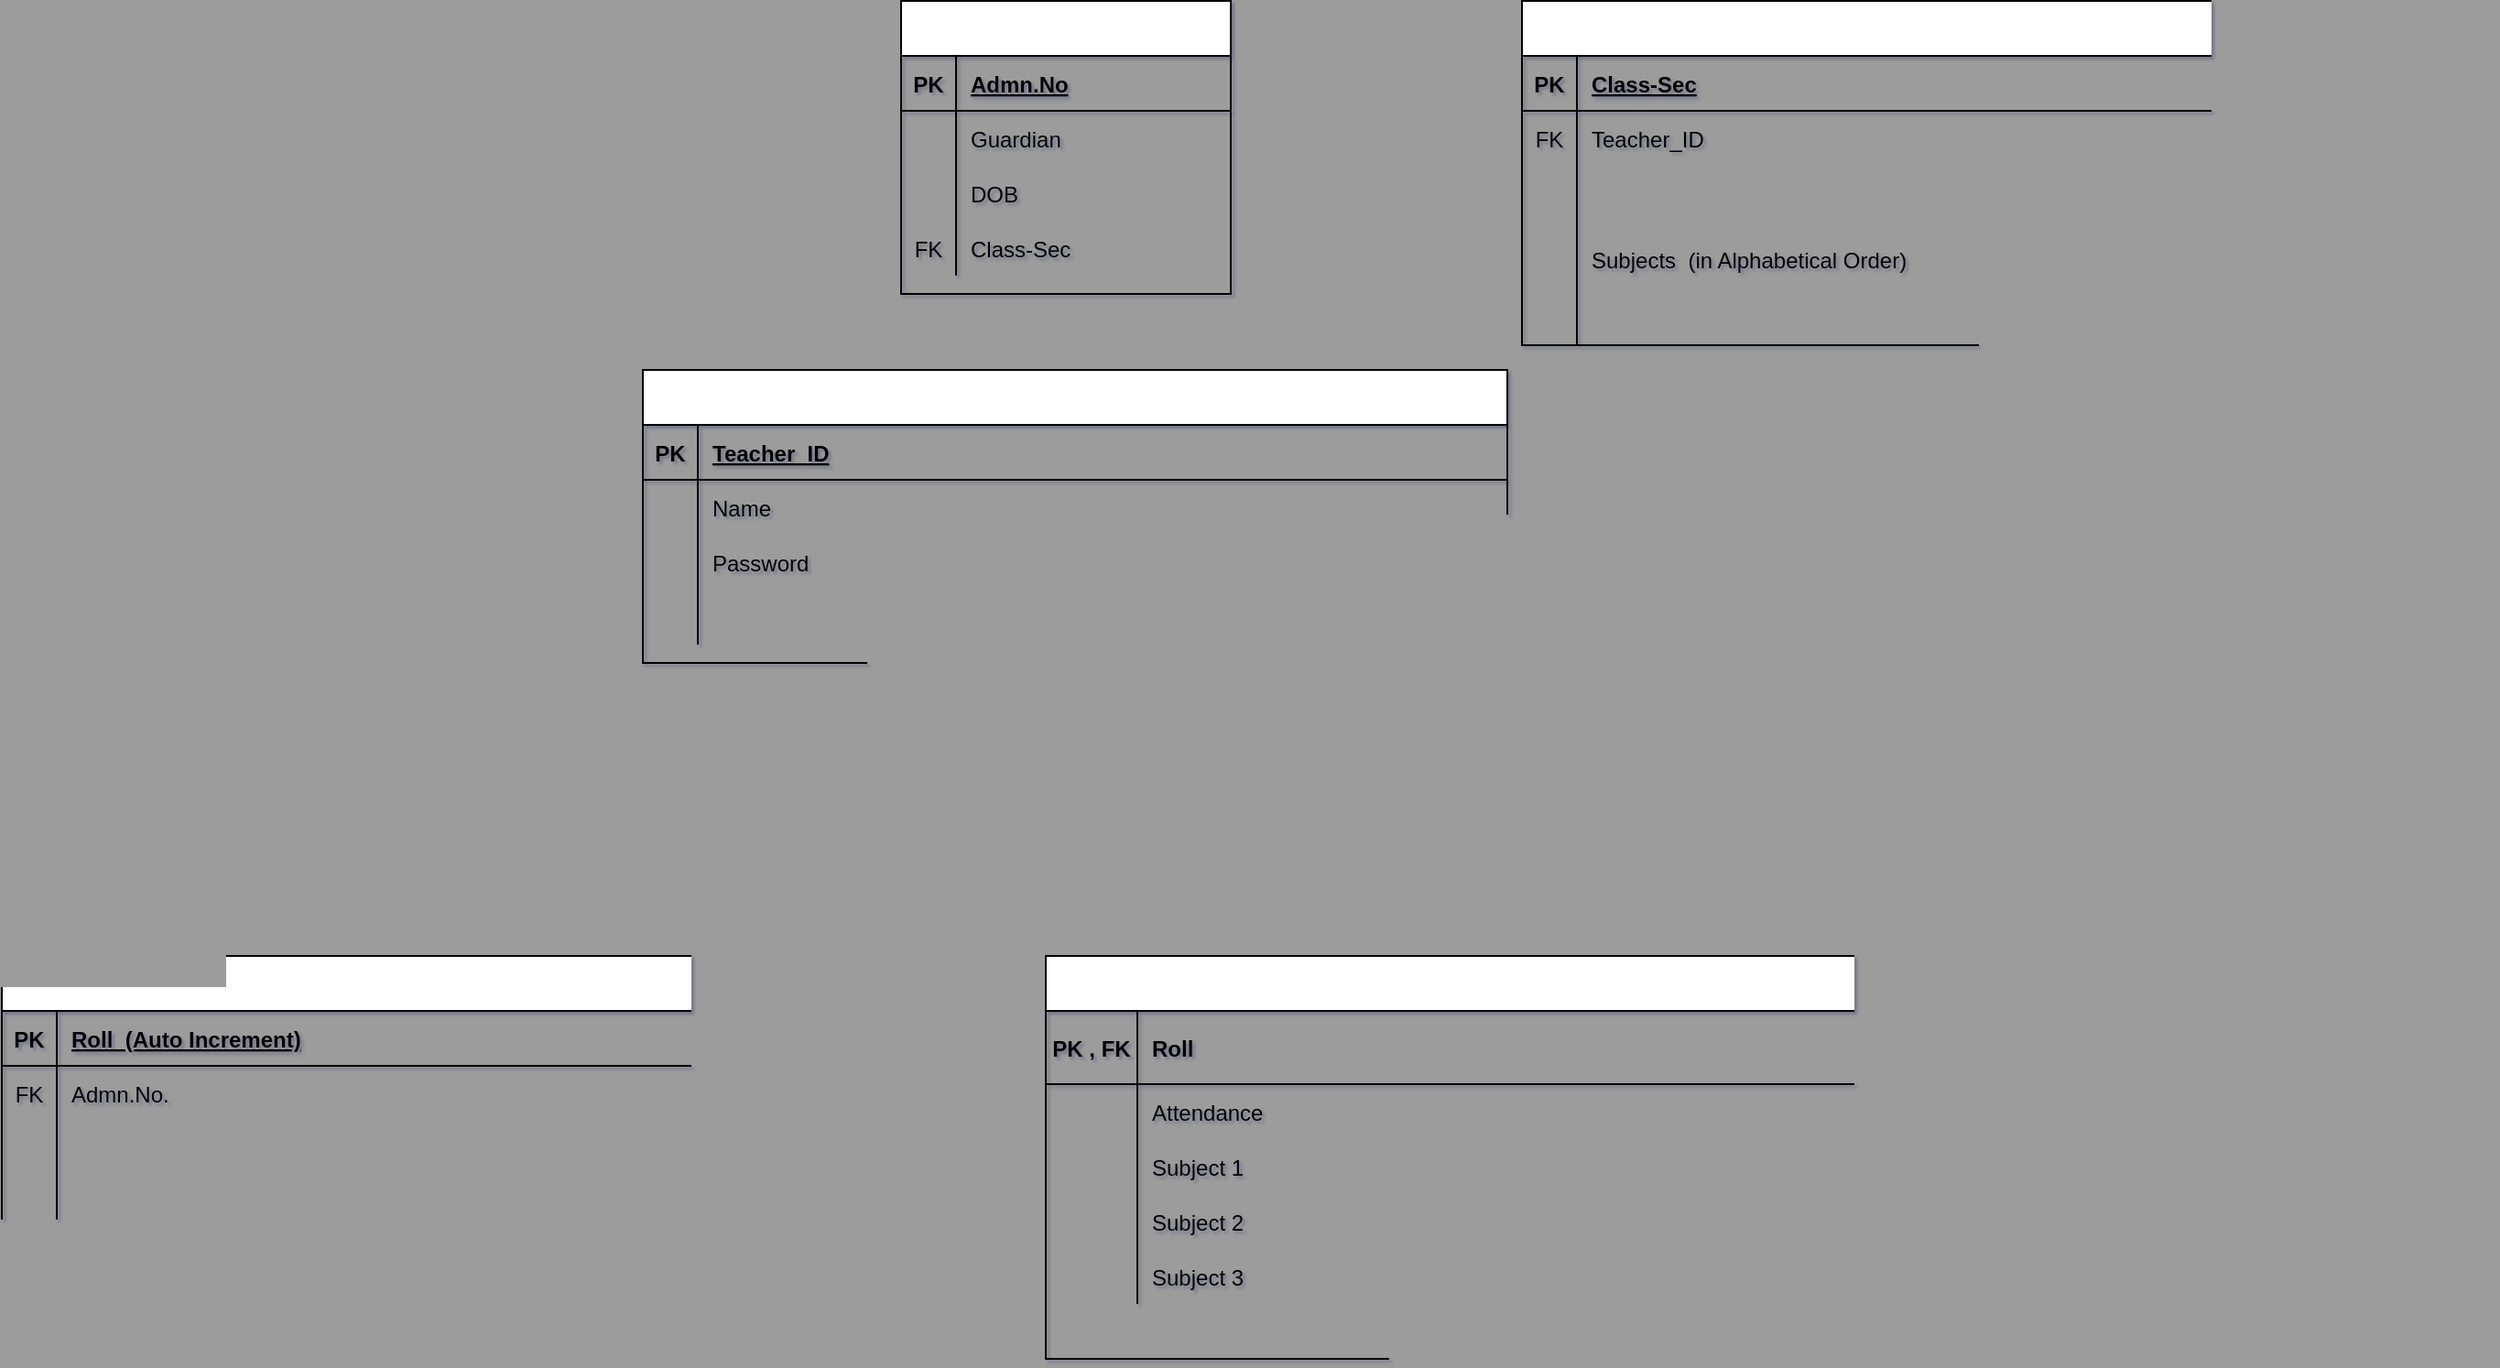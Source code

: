 <mxfile>
    <diagram id="oIQxQyRJ99w0yqNT2jzi" name="Page-1">
        <mxGraphModel dx="1100" dy="572" grid="1" gridSize="10" guides="1" tooltips="1" connect="1" arrows="1" fold="1" page="1" pageScale="1" pageWidth="900" pageHeight="1600" background="#9C9C9C" math="0" shadow="1">
            <root>
                <mxCell id="0"/>
                <mxCell id="1" parent="0"/>
                <mxCell id="28" value="Students" style="shape=table;startSize=30;container=1;collapsible=1;childLayout=tableLayout;fixedRows=1;rowLines=0;fontStyle=1;align=center;resizeLast=1;strokeColor=#000000;labelBorderColor=none;fontColor=#FFFFFF;" parent="1" vertex="1">
                    <mxGeometry x="-89" y="78.5" width="180" height="160" as="geometry">
                        <mxRectangle x="-89" y="78.5" width="80" height="30" as="alternateBounds"/>
                    </mxGeometry>
                </mxCell>
                <mxCell id="29" value="" style="shape=partialRectangle;collapsible=0;dropTarget=0;pointerEvents=0;fillColor=none;top=0;left=0;bottom=1;right=0;points=[[0,0.5],[1,0.5]];portConstraint=eastwest;" parent="28" vertex="1">
                    <mxGeometry y="30" width="180" height="30" as="geometry"/>
                </mxCell>
                <mxCell id="30" value="PK" style="shape=partialRectangle;connectable=0;fillColor=none;top=0;left=0;bottom=0;right=0;fontStyle=1;overflow=hidden;" parent="29" vertex="1">
                    <mxGeometry width="30" height="30" as="geometry"/>
                </mxCell>
                <mxCell id="31" value="Admn.No" style="shape=partialRectangle;connectable=0;fillColor=none;top=0;left=0;bottom=0;right=0;align=left;spacingLeft=6;fontStyle=5;overflow=hidden;" parent="29" vertex="1">
                    <mxGeometry x="30" width="150" height="30" as="geometry"/>
                </mxCell>
                <mxCell id="32" value="" style="shape=partialRectangle;collapsible=0;dropTarget=0;pointerEvents=0;fillColor=none;top=0;left=0;bottom=0;right=0;points=[[0,0.5],[1,0.5]];portConstraint=eastwest;" parent="28" vertex="1">
                    <mxGeometry y="60" width="180" height="30" as="geometry"/>
                </mxCell>
                <mxCell id="33" value="" style="shape=partialRectangle;connectable=0;fillColor=none;top=0;left=0;bottom=0;right=0;editable=1;overflow=hidden;" parent="32" vertex="1">
                    <mxGeometry width="30" height="30" as="geometry"/>
                </mxCell>
                <mxCell id="34" value="Guardian" style="shape=partialRectangle;connectable=0;fillColor=none;top=0;left=0;bottom=0;right=0;align=left;spacingLeft=6;overflow=hidden;" parent="32" vertex="1">
                    <mxGeometry x="30" width="150" height="30" as="geometry"/>
                </mxCell>
                <mxCell id="35" value="" style="shape=partialRectangle;collapsible=0;dropTarget=0;pointerEvents=0;fillColor=none;top=0;left=0;bottom=0;right=0;points=[[0,0.5],[1,0.5]];portConstraint=eastwest;" parent="28" vertex="1">
                    <mxGeometry y="90" width="180" height="30" as="geometry"/>
                </mxCell>
                <mxCell id="36" value="" style="shape=partialRectangle;connectable=0;fillColor=none;top=0;left=0;bottom=0;right=0;editable=1;overflow=hidden;" parent="35" vertex="1">
                    <mxGeometry width="30" height="30" as="geometry"/>
                </mxCell>
                <mxCell id="37" value="DOB" style="shape=partialRectangle;connectable=0;fillColor=none;top=0;left=0;bottom=0;right=0;align=left;spacingLeft=6;overflow=hidden;" parent="35" vertex="1">
                    <mxGeometry x="30" width="150" height="30" as="geometry"/>
                </mxCell>
                <mxCell id="38" value="" style="shape=partialRectangle;collapsible=0;dropTarget=0;pointerEvents=0;fillColor=none;top=0;left=0;bottom=0;right=0;points=[[0,0.5],[1,0.5]];portConstraint=eastwest;" parent="28" vertex="1">
                    <mxGeometry y="120" width="180" height="30" as="geometry"/>
                </mxCell>
                <mxCell id="39" value="FK" style="shape=partialRectangle;connectable=0;fillColor=none;top=0;left=0;bottom=0;right=0;editable=1;overflow=hidden;" parent="38" vertex="1">
                    <mxGeometry width="30" height="30" as="geometry"/>
                </mxCell>
                <mxCell id="40" value="Class-Sec" style="shape=partialRectangle;connectable=0;fillColor=none;top=0;left=0;bottom=0;right=0;align=left;spacingLeft=6;overflow=hidden;" parent="38" vertex="1">
                    <mxGeometry x="30" width="150" height="30" as="geometry"/>
                </mxCell>
                <mxCell id="41" value="Admin" style="shape=table;startSize=30;container=1;collapsible=1;childLayout=tableLayout;fixedRows=1;rowLines=0;fontStyle=1;align=center;resizeLast=1;fontColor=#FFFFFF;strokeColor=#000000;" parent="1" vertex="1">
                    <mxGeometry x="250" y="78.5" width="470" height="188" as="geometry">
                        <mxRectangle x="250" y="78.5" width="70" height="30" as="alternateBounds"/>
                    </mxGeometry>
                </mxCell>
                <mxCell id="42" value="" style="shape=partialRectangle;collapsible=0;dropTarget=0;pointerEvents=0;fillColor=none;top=0;left=0;bottom=1;right=0;points=[[0,0.5],[1,0.5]];portConstraint=eastwest;" parent="41" vertex="1">
                    <mxGeometry y="30" width="470" height="30" as="geometry"/>
                </mxCell>
                <mxCell id="43" value="PK" style="shape=partialRectangle;connectable=0;fillColor=none;top=0;left=0;bottom=0;right=0;fontStyle=1;overflow=hidden;" parent="42" vertex="1">
                    <mxGeometry width="30" height="30" as="geometry"/>
                </mxCell>
                <mxCell id="44" value="Class-Sec" style="shape=partialRectangle;connectable=0;fillColor=none;top=0;left=0;bottom=0;right=0;align=left;spacingLeft=6;fontStyle=5;overflow=hidden;" parent="42" vertex="1">
                    <mxGeometry x="30" width="440" height="30" as="geometry"/>
                </mxCell>
                <mxCell id="45" value="" style="shape=partialRectangle;collapsible=0;dropTarget=0;pointerEvents=0;fillColor=none;top=0;left=0;bottom=0;right=0;points=[[0,0.5],[1,0.5]];portConstraint=eastwest;" parent="41" vertex="1">
                    <mxGeometry y="60" width="470" height="30" as="geometry"/>
                </mxCell>
                <mxCell id="46" value="FK" style="shape=partialRectangle;connectable=0;fillColor=none;top=0;left=0;bottom=0;right=0;editable=1;overflow=hidden;" parent="45" vertex="1">
                    <mxGeometry width="30" height="30" as="geometry"/>
                </mxCell>
                <mxCell id="47" value="Teacher_ID" style="shape=partialRectangle;connectable=0;fillColor=none;top=0;left=0;bottom=0;right=0;align=left;spacingLeft=6;overflow=hidden;" parent="45" vertex="1">
                    <mxGeometry x="30" width="440" height="30" as="geometry"/>
                </mxCell>
                <mxCell id="48" value="" style="shape=partialRectangle;collapsible=0;dropTarget=0;pointerEvents=0;fillColor=none;top=0;left=0;bottom=0;right=0;points=[[0,0.5],[1,0.5]];portConstraint=eastwest;" parent="41" vertex="1">
                    <mxGeometry y="90" width="470" height="34" as="geometry"/>
                </mxCell>
                <mxCell id="49" value="" style="shape=partialRectangle;connectable=0;fillColor=none;top=0;left=0;bottom=0;right=0;editable=1;overflow=hidden;" parent="48" vertex="1">
                    <mxGeometry width="30" height="34" as="geometry"/>
                </mxCell>
                <mxCell id="50" value="" style="shape=partialRectangle;connectable=0;fillColor=none;top=0;left=0;bottom=0;right=0;align=left;spacingLeft=6;overflow=hidden;" parent="48" vertex="1">
                    <mxGeometry x="30" width="440" height="34" as="geometry"/>
                </mxCell>
                <mxCell id="195" value="" style="shape=partialRectangle;collapsible=0;dropTarget=0;pointerEvents=0;fillColor=none;top=0;left=0;bottom=0;right=0;points=[[0,0.5],[1,0.5]];portConstraint=eastwest;" parent="41" vertex="1">
                    <mxGeometry y="124" width="470" height="34" as="geometry"/>
                </mxCell>
                <mxCell id="196" value="" style="shape=partialRectangle;connectable=0;fillColor=none;top=0;left=0;bottom=0;right=0;editable=1;overflow=hidden;" parent="195" vertex="1">
                    <mxGeometry width="30" height="34" as="geometry"/>
                </mxCell>
                <mxCell id="197" value="Subjects  (in Alphabetical Order)" style="shape=partialRectangle;connectable=0;fillColor=none;top=0;left=0;bottom=0;right=0;align=left;spacingLeft=6;overflow=hidden;" parent="195" vertex="1">
                    <mxGeometry x="30" width="440" height="34" as="geometry"/>
                </mxCell>
                <mxCell id="51" value="" style="shape=partialRectangle;collapsible=0;dropTarget=0;pointerEvents=0;fillColor=none;top=0;left=0;bottom=0;right=0;points=[[0,0.5],[1,0.5]];portConstraint=eastwest;" parent="41" vertex="1">
                    <mxGeometry y="158" width="470" height="30" as="geometry"/>
                </mxCell>
                <mxCell id="52" value="" style="shape=partialRectangle;connectable=0;fillColor=none;top=0;left=0;bottom=0;right=0;editable=1;overflow=hidden;" parent="51" vertex="1">
                    <mxGeometry width="30" height="30" as="geometry"/>
                </mxCell>
                <mxCell id="53" value="" style="shape=partialRectangle;connectable=0;fillColor=none;top=0;left=0;bottom=0;right=0;align=left;spacingLeft=6;overflow=hidden;" parent="51" vertex="1">
                    <mxGeometry x="30" width="440" height="30" as="geometry"/>
                </mxCell>
                <mxCell id="55" value="Teachers" style="shape=table;startSize=30;container=1;collapsible=1;childLayout=tableLayout;fixedRows=1;rowLines=0;fontStyle=1;align=center;resizeLast=1;fontColor=#FFFFFF;strokeColor=#000000;" parent="1" vertex="1">
                    <mxGeometry x="-230" y="280" width="472" height="160" as="geometry">
                        <mxRectangle x="-230" y="280" width="80" height="30" as="alternateBounds"/>
                    </mxGeometry>
                </mxCell>
                <mxCell id="56" value="" style="shape=partialRectangle;collapsible=0;dropTarget=0;pointerEvents=0;fillColor=none;top=0;left=0;bottom=1;right=0;points=[[0,0.5],[1,0.5]];portConstraint=eastwest;" parent="55" vertex="1">
                    <mxGeometry y="30" width="472" height="30" as="geometry"/>
                </mxCell>
                <mxCell id="57" value="PK" style="shape=partialRectangle;connectable=0;fillColor=none;top=0;left=0;bottom=0;right=0;fontStyle=1;overflow=hidden;" parent="56" vertex="1">
                    <mxGeometry width="30" height="30" as="geometry"/>
                </mxCell>
                <mxCell id="58" value="Teacher_ID" style="shape=partialRectangle;connectable=0;fillColor=none;top=0;left=0;bottom=0;right=0;align=left;spacingLeft=6;fontStyle=5;overflow=hidden;" parent="56" vertex="1">
                    <mxGeometry x="30" width="442" height="30" as="geometry"/>
                </mxCell>
                <mxCell id="59" value="" style="shape=partialRectangle;collapsible=0;dropTarget=0;pointerEvents=0;fillColor=none;top=0;left=0;bottom=0;right=0;points=[[0,0.5],[1,0.5]];portConstraint=eastwest;" parent="55" vertex="1">
                    <mxGeometry y="60" width="472" height="30" as="geometry"/>
                </mxCell>
                <mxCell id="60" value="" style="shape=partialRectangle;connectable=0;fillColor=none;top=0;left=0;bottom=0;right=0;editable=1;overflow=hidden;" parent="59" vertex="1">
                    <mxGeometry width="30" height="30" as="geometry"/>
                </mxCell>
                <mxCell id="61" value="Name" style="shape=partialRectangle;connectable=0;fillColor=none;top=0;left=0;bottom=0;right=0;align=left;spacingLeft=6;overflow=hidden;" parent="59" vertex="1">
                    <mxGeometry x="30" width="442" height="30" as="geometry"/>
                </mxCell>
                <mxCell id="62" value="" style="shape=partialRectangle;collapsible=0;dropTarget=0;pointerEvents=0;fillColor=none;top=0;left=0;bottom=0;right=0;points=[[0,0.5],[1,0.5]];portConstraint=eastwest;" parent="55" vertex="1">
                    <mxGeometry y="90" width="472" height="30" as="geometry"/>
                </mxCell>
                <mxCell id="63" value="" style="shape=partialRectangle;connectable=0;fillColor=none;top=0;left=0;bottom=0;right=0;editable=1;overflow=hidden;" parent="62" vertex="1">
                    <mxGeometry width="30" height="30" as="geometry"/>
                </mxCell>
                <mxCell id="64" value="Password" style="shape=partialRectangle;connectable=0;fillColor=none;top=0;left=0;bottom=0;right=0;align=left;spacingLeft=6;overflow=hidden;" parent="62" vertex="1">
                    <mxGeometry x="30" width="442" height="30" as="geometry"/>
                </mxCell>
                <mxCell id="65" value="" style="shape=partialRectangle;collapsible=0;dropTarget=0;pointerEvents=0;fillColor=none;top=0;left=0;bottom=0;right=0;points=[[0,0.5],[1,0.5]];portConstraint=eastwest;" parent="55" vertex="1">
                    <mxGeometry y="120" width="472" height="30" as="geometry"/>
                </mxCell>
                <mxCell id="66" value="" style="shape=partialRectangle;connectable=0;fillColor=none;top=0;left=0;bottom=0;right=0;editable=1;overflow=hidden;" parent="65" vertex="1">
                    <mxGeometry width="30" height="30" as="geometry"/>
                </mxCell>
                <mxCell id="67" value="" style="shape=partialRectangle;connectable=0;fillColor=none;top=0;left=0;bottom=0;right=0;align=left;spacingLeft=6;overflow=hidden;" parent="65" vertex="1">
                    <mxGeometry x="30" width="442" height="30" as="geometry"/>
                </mxCell>
                <mxCell id="142" value="" style="edgeStyle=entityRelationEdgeStyle;fontSize=12;html=1;endArrow=ERmandOne;startArrow=ERmandOne;fontColor=#FFFFFF;exitX=1;exitY=0.5;exitDx=0;exitDy=0;" parent="1" source="56" target="45" edge="1">
                    <mxGeometry width="100" height="100" relative="1" as="geometry">
                        <mxPoint x="240" y="290" as="sourcePoint"/>
                        <mxPoint x="210" y="210" as="targetPoint"/>
                    </mxGeometry>
                </mxCell>
                <mxCell id="143" value="" style="edgeStyle=entityRelationEdgeStyle;fontSize=12;html=1;endArrow=ERmandOne;startArrow=ERmandOne;fontColor=#FFFFFF;entryX=0.002;entryY=0.31;entryDx=0;entryDy=0;entryPerimeter=0;exitX=1;exitY=0.717;exitDx=0;exitDy=0;exitPerimeter=0;" parent="1" source="38" target="42" edge="1">
                    <mxGeometry width="100" height="100" relative="1" as="geometry">
                        <mxPoint x="240" y="220" as="sourcePoint"/>
                        <mxPoint x="240" y="130" as="targetPoint"/>
                    </mxGeometry>
                </mxCell>
                <mxCell id="144" value="Students-12A" style="shape=table;startSize=30;container=1;collapsible=1;childLayout=tableLayout;fixedRows=1;rowLines=0;fontStyle=1;align=center;resizeLast=1;fontColor=#FFFFFF;strokeColor=#000000;" parent="1" vertex="1">
                    <mxGeometry x="-580" y="600" width="450" height="150" as="geometry"/>
                </mxCell>
                <mxCell id="145" value="" style="shape=partialRectangle;collapsible=0;dropTarget=0;pointerEvents=0;fillColor=none;top=0;left=0;bottom=1;right=0;points=[[0,0.5],[1,0.5]];portConstraint=eastwest;" parent="144" vertex="1">
                    <mxGeometry y="30" width="450" height="30" as="geometry"/>
                </mxCell>
                <mxCell id="146" value="PK" style="shape=partialRectangle;connectable=0;fillColor=none;top=0;left=0;bottom=0;right=0;fontStyle=1;overflow=hidden;" parent="145" vertex="1">
                    <mxGeometry width="30" height="30" as="geometry"/>
                </mxCell>
                <mxCell id="147" value="Roll  (Auto Increment)" style="shape=partialRectangle;connectable=0;fillColor=none;top=0;left=0;bottom=0;right=0;align=left;spacingLeft=6;fontStyle=5;overflow=hidden;" parent="145" vertex="1">
                    <mxGeometry x="30" width="420" height="30" as="geometry"/>
                </mxCell>
                <mxCell id="148" value="" style="shape=partialRectangle;collapsible=0;dropTarget=0;pointerEvents=0;fillColor=none;top=0;left=0;bottom=0;right=0;points=[[0,0.5],[1,0.5]];portConstraint=eastwest;" parent="144" vertex="1">
                    <mxGeometry y="60" width="450" height="30" as="geometry"/>
                </mxCell>
                <mxCell id="149" value="FK" style="shape=partialRectangle;connectable=0;fillColor=none;top=0;left=0;bottom=0;right=0;editable=1;overflow=hidden;" parent="148" vertex="1">
                    <mxGeometry width="30" height="30" as="geometry"/>
                </mxCell>
                <mxCell id="150" value="Admn.No." style="shape=partialRectangle;connectable=0;fillColor=none;top=0;left=0;bottom=0;right=0;align=left;spacingLeft=6;overflow=hidden;" parent="148" vertex="1">
                    <mxGeometry x="30" width="420" height="30" as="geometry"/>
                </mxCell>
                <mxCell id="151" value="" style="shape=partialRectangle;collapsible=0;dropTarget=0;pointerEvents=0;fillColor=none;top=0;left=0;bottom=0;right=0;points=[[0,0.5],[1,0.5]];portConstraint=eastwest;" parent="144" vertex="1">
                    <mxGeometry y="90" width="450" height="30" as="geometry"/>
                </mxCell>
                <mxCell id="152" value="" style="shape=partialRectangle;connectable=0;fillColor=none;top=0;left=0;bottom=0;right=0;editable=1;overflow=hidden;" parent="151" vertex="1">
                    <mxGeometry width="30" height="30" as="geometry"/>
                </mxCell>
                <mxCell id="153" value="" style="shape=partialRectangle;connectable=0;fillColor=none;top=0;left=0;bottom=0;right=0;align=left;spacingLeft=6;overflow=hidden;" parent="151" vertex="1">
                    <mxGeometry x="30" width="420" height="30" as="geometry"/>
                </mxCell>
                <mxCell id="154" value="" style="shape=partialRectangle;collapsible=0;dropTarget=0;pointerEvents=0;fillColor=none;top=0;left=0;bottom=0;right=0;points=[[0,0.5],[1,0.5]];portConstraint=eastwest;" parent="144" vertex="1">
                    <mxGeometry y="120" width="450" height="30" as="geometry"/>
                </mxCell>
                <mxCell id="155" value="" style="shape=partialRectangle;connectable=0;fillColor=none;top=0;left=0;bottom=0;right=0;editable=1;overflow=hidden;" parent="154" vertex="1">
                    <mxGeometry width="30" height="30" as="geometry"/>
                </mxCell>
                <mxCell id="156" value="" style="shape=partialRectangle;connectable=0;fillColor=none;top=0;left=0;bottom=0;right=0;align=left;spacingLeft=6;overflow=hidden;" parent="154" vertex="1">
                    <mxGeometry x="30" width="420" height="30" as="geometry"/>
                </mxCell>
                <mxCell id="163" value="Marks-12A" style="shape=table;startSize=30;container=1;collapsible=1;childLayout=tableLayout;fixedRows=1;rowLines=0;fontStyle=1;align=center;resizeLast=1;fontColor=#FFFFFF;strokeColor=#000000;" parent="1" vertex="1">
                    <mxGeometry x="-10" y="600" width="690" height="220" as="geometry"/>
                </mxCell>
                <mxCell id="164" value="" style="shape=partialRectangle;collapsible=0;dropTarget=0;pointerEvents=0;fillColor=none;top=0;left=0;bottom=1;right=0;points=[[0,0.5],[1,0.5]];portConstraint=eastwest;" parent="163" vertex="1">
                    <mxGeometry y="30" width="690" height="40" as="geometry"/>
                </mxCell>
                <mxCell id="165" value="PK , FK" style="shape=partialRectangle;connectable=0;fillColor=none;top=0;left=0;bottom=0;right=0;fontStyle=1;overflow=hidden;" parent="164" vertex="1">
                    <mxGeometry width="50" height="40" as="geometry"/>
                </mxCell>
                <mxCell id="166" value="Roll   " style="shape=partialRectangle;connectable=0;fillColor=none;top=0;left=0;bottom=0;right=0;align=left;spacingLeft=6;fontStyle=1;overflow=hidden;" parent="164" vertex="1">
                    <mxGeometry x="50" width="640" height="40" as="geometry"/>
                </mxCell>
                <mxCell id="167" value="" style="shape=partialRectangle;collapsible=0;dropTarget=0;pointerEvents=0;fillColor=none;top=0;left=0;bottom=0;right=0;points=[[0,0.5],[1,0.5]];portConstraint=eastwest;" parent="163" vertex="1">
                    <mxGeometry y="70" width="690" height="30" as="geometry"/>
                </mxCell>
                <mxCell id="168" value="" style="shape=partialRectangle;connectable=0;fillColor=none;top=0;left=0;bottom=0;right=0;editable=1;overflow=hidden;" parent="167" vertex="1">
                    <mxGeometry width="50" height="30" as="geometry"/>
                </mxCell>
                <mxCell id="169" value="Attendance" style="shape=partialRectangle;connectable=0;fillColor=none;top=0;left=0;bottom=0;right=0;align=left;spacingLeft=6;overflow=hidden;" parent="167" vertex="1">
                    <mxGeometry x="50" width="640" height="30" as="geometry"/>
                </mxCell>
                <mxCell id="170" value="" style="shape=partialRectangle;collapsible=0;dropTarget=0;pointerEvents=0;fillColor=none;top=0;left=0;bottom=0;right=0;points=[[0,0.5],[1,0.5]];portConstraint=eastwest;" parent="163" vertex="1">
                    <mxGeometry y="100" width="690" height="30" as="geometry"/>
                </mxCell>
                <mxCell id="171" value="" style="shape=partialRectangle;connectable=0;fillColor=none;top=0;left=0;bottom=0;right=0;editable=1;overflow=hidden;" parent="170" vertex="1">
                    <mxGeometry width="50" height="30" as="geometry"/>
                </mxCell>
                <mxCell id="172" value="Subject 1" style="shape=partialRectangle;connectable=0;fillColor=none;top=0;left=0;bottom=0;right=0;align=left;spacingLeft=6;overflow=hidden;" parent="170" vertex="1">
                    <mxGeometry x="50" width="640" height="30" as="geometry"/>
                </mxCell>
                <mxCell id="173" value="" style="shape=partialRectangle;collapsible=0;dropTarget=0;pointerEvents=0;fillColor=none;top=0;left=0;bottom=0;right=0;points=[[0,0.5],[1,0.5]];portConstraint=eastwest;" parent="163" vertex="1">
                    <mxGeometry y="130" width="690" height="30" as="geometry"/>
                </mxCell>
                <mxCell id="174" value="" style="shape=partialRectangle;connectable=0;fillColor=none;top=0;left=0;bottom=0;right=0;editable=1;overflow=hidden;" parent="173" vertex="1">
                    <mxGeometry width="50" height="30" as="geometry"/>
                </mxCell>
                <mxCell id="175" value="Subject 2" style="shape=partialRectangle;connectable=0;fillColor=none;top=0;left=0;bottom=0;right=0;align=left;spacingLeft=6;overflow=hidden;" parent="173" vertex="1">
                    <mxGeometry x="50" width="640" height="30" as="geometry"/>
                </mxCell>
                <mxCell id="190" value="" style="shape=partialRectangle;collapsible=0;dropTarget=0;pointerEvents=0;fillColor=none;top=0;left=0;bottom=0;right=0;points=[[0,0.5],[1,0.5]];portConstraint=eastwest;" parent="163" vertex="1">
                    <mxGeometry y="160" width="690" height="30" as="geometry"/>
                </mxCell>
                <mxCell id="191" value="" style="shape=partialRectangle;connectable=0;fillColor=none;top=0;left=0;bottom=0;right=0;editable=1;overflow=hidden;" parent="190" vertex="1">
                    <mxGeometry width="50" height="30" as="geometry"/>
                </mxCell>
                <mxCell id="192" value="Subject 3" style="shape=partialRectangle;connectable=0;fillColor=none;top=0;left=0;bottom=0;right=0;align=left;spacingLeft=6;overflow=hidden;" parent="190" vertex="1">
                    <mxGeometry x="50" width="640" height="30" as="geometry"/>
                </mxCell>
                <mxCell id="176" value="" style="edgeStyle=entityRelationEdgeStyle;fontSize=12;html=1;endArrow=ERone;endFill=1;fontColor=#FFFFFF;exitX=1;exitY=0.5;exitDx=0;exitDy=0;" parent="1" source="145" target="164" edge="1">
                    <mxGeometry width="100" height="100" relative="1" as="geometry">
                        <mxPoint x="-190" y="630" as="sourcePoint"/>
                        <mxPoint x="-90" y="530" as="targetPoint"/>
                    </mxGeometry>
                </mxCell>
                <mxCell id="194" value="" style="edgeStyle=orthogonalEdgeStyle;fontSize=12;html=1;endArrow=ERzeroToMany;startArrow=ERmandOne;fontColor=#FFFFFF;elbow=vertical;entryX=1.001;entryY=0.244;entryDx=0;entryDy=0;entryPerimeter=0;" parent="1" source="48" target="173" edge="1">
                    <mxGeometry width="100" height="100" relative="1" as="geometry">
                        <mxPoint x="740" y="210" as="sourcePoint"/>
                        <mxPoint x="700" y="690" as="targetPoint"/>
                        <Array as="points">
                            <mxPoint x="770" y="200"/>
                            <mxPoint x="770" y="737"/>
                        </Array>
                    </mxGeometry>
                </mxCell>
            </root>
        </mxGraphModel>
    </diagram>
    <diagram id="sR3xg9FtY8wLBwxeg6wa" name="Page-2">
        <mxGraphModel dx="200" dy="572" grid="1" gridSize="10" guides="1" tooltips="1" connect="1" arrows="1" fold="1" page="1" pageScale="1" pageWidth="1200" pageHeight="1920" background="#3B1D00" math="0" shadow="0">
            <root>
                <mxCell id="Pp3ixRvNT5yIHclJK6_6-0"/>
                <mxCell id="Pp3ixRvNT5yIHclJK6_6-1" parent="Pp3ixRvNT5yIHclJK6_6-0"/>
                <mxCell id="NXDeuuNNnxQUC-3iIf2m-0" value="" style="group" parent="Pp3ixRvNT5yIHclJK6_6-1" vertex="1" connectable="0">
                    <mxGeometry x="60" y="30" width="536" height="400" as="geometry"/>
                </mxCell>
                <mxCell id="VFKwjuI6PaATOPqBNlFi-2" value="&lt;h1&gt;&lt;font style=&quot;font-size: 41px&quot; face=&quot;Times New Roman&quot;&gt;ADMIN&lt;/font&gt;&lt;/h1&gt;" style="ellipse;whiteSpace=wrap;html=1;align=center;newEdgeStyle={&quot;edgeStyle&quot;:&quot;entityRelationEdgeStyle&quot;,&quot;startArrow&quot;:&quot;none&quot;,&quot;endArrow&quot;:&quot;none&quot;,&quot;segment&quot;:10,&quot;curved&quot;:1};treeFolding=1;treeMoving=1;" parent="NXDeuuNNnxQUC-3iIf2m-0" vertex="1">
                    <mxGeometry x="196" y="-10" width="180" height="90" as="geometry"/>
                </mxCell>
                <mxCell id="VFKwjuI6PaATOPqBNlFi-3" value="&lt;font style=&quot;font-size: 16px&quot;&gt;Primary Key&lt;/font&gt;" style="whiteSpace=wrap;html=1;rounded=1;arcSize=50;align=center;verticalAlign=middle;strokeWidth=1;autosize=1;spacing=4;treeFolding=1;treeMoving=1;newEdgeStyle={&quot;edgeStyle&quot;:&quot;entityRelationEdgeStyle&quot;,&quot;startArrow&quot;:&quot;none&quot;,&quot;endArrow&quot;:&quot;none&quot;,&quot;segment&quot;:10,&quot;curved&quot;:1};" parent="NXDeuuNNnxQUC-3iIf2m-0" vertex="1">
                    <mxGeometry x="49" y="105" width="130" height="30" as="geometry"/>
                </mxCell>
                <mxCell id="VFKwjuI6PaATOPqBNlFi-5" value="" style="edgeStyle=entityRelationEdgeStyle;fontSize=12;html=1;endArrow=ERzeroToOne;startArrow=ERmandOne;entryX=0;entryY=0.5;entryDx=0;entryDy=0;exitX=0.5;exitY=0;exitDx=0;exitDy=0;" parent="NXDeuuNNnxQUC-3iIf2m-0" source="VFKwjuI6PaATOPqBNlFi-3" target="VFKwjuI6PaATOPqBNlFi-2" edge="1">
                    <mxGeometry width="100" height="100" relative="1" as="geometry">
                        <mxPoint x="76" y="170" as="sourcePoint"/>
                        <mxPoint x="176" y="70" as="targetPoint"/>
                    </mxGeometry>
                </mxCell>
                <mxCell id="VFKwjuI6PaATOPqBNlFi-25" style="edgeStyle=none;html=1;exitX=0.5;exitY=1;exitDx=0;exitDy=0;" parent="NXDeuuNNnxQUC-3iIf2m-0" source="VFKwjuI6PaATOPqBNlFi-8" edge="1">
                    <mxGeometry relative="1" as="geometry">
                        <mxPoint x="55.286" y="230" as="targetPoint"/>
                    </mxGeometry>
                </mxCell>
                <mxCell id="VFKwjuI6PaATOPqBNlFi-8" value="1.Teacher ID" style="whiteSpace=wrap;html=1;align=center;verticalAlign=middle;treeFolding=1;treeMoving=1;" parent="NXDeuuNNnxQUC-3iIf2m-0" vertex="1">
                    <mxGeometry x="4" y="175" width="102" height="25" as="geometry"/>
                </mxCell>
                <mxCell id="VFKwjuI6PaATOPqBNlFi-30" style="edgeStyle=none;html=1;exitX=0.5;exitY=1;exitDx=0;exitDy=0;" parent="NXDeuuNNnxQUC-3iIf2m-0" source="VFKwjuI6PaATOPqBNlFi-9" edge="1">
                    <mxGeometry relative="1" as="geometry">
                        <mxPoint x="170.143" y="230" as="targetPoint"/>
                    </mxGeometry>
                </mxCell>
                <mxCell id="VFKwjuI6PaATOPqBNlFi-9" value="2.Username" style="whiteSpace=wrap;html=1;align=center;verticalAlign=middle;treeFolding=1;treeMoving=1;" parent="NXDeuuNNnxQUC-3iIf2m-0" vertex="1">
                    <mxGeometry x="124" y="175" width="92" height="25" as="geometry"/>
                </mxCell>
                <mxCell id="VFKwjuI6PaATOPqBNlFi-13" value="" style="endArrow=classic;html=1;exitX=0.5;exitY=1;exitDx=0;exitDy=0;entryX=0.5;entryY=0;entryDx=0;entryDy=0;" parent="NXDeuuNNnxQUC-3iIf2m-0" source="VFKwjuI6PaATOPqBNlFi-3" target="VFKwjuI6PaATOPqBNlFi-8" edge="1">
                    <mxGeometry width="50" height="50" relative="1" as="geometry">
                        <mxPoint x="216" y="190" as="sourcePoint"/>
                        <mxPoint x="266" y="140" as="targetPoint"/>
                    </mxGeometry>
                </mxCell>
                <mxCell id="VFKwjuI6PaATOPqBNlFi-14" value="" style="endArrow=classic;html=1;exitX=0.5;exitY=1;exitDx=0;exitDy=0;entryX=0.5;entryY=0;entryDx=0;entryDy=0;" parent="NXDeuuNNnxQUC-3iIf2m-0" source="VFKwjuI6PaATOPqBNlFi-3" target="VFKwjuI6PaATOPqBNlFi-9" edge="1">
                    <mxGeometry width="50" height="50" relative="1" as="geometry">
                        <mxPoint x="216" y="190" as="sourcePoint"/>
                        <mxPoint x="266" y="140" as="targetPoint"/>
                    </mxGeometry>
                </mxCell>
                <mxCell id="VFKwjuI6PaATOPqBNlFi-24" value="Admin's Work" style="rounded=1;arcSize=10;whiteSpace=wrap;html=1;align=center;" parent="NXDeuuNNnxQUC-3iIf2m-0" vertex="1">
                    <mxGeometry x="270" y="200" width="100" height="40" as="geometry"/>
                </mxCell>
                <mxCell id="eg9HoDoHFmB2oO4siofI-19" style="edgeStyle=none;html=1;exitX=0.5;exitY=1;exitDx=0;exitDy=0;entryX=0;entryY=0.5;entryDx=0;entryDy=0;fontSize=32;fontColor=#33FFFF;" parent="NXDeuuNNnxQUC-3iIf2m-0" source="VFKwjuI6PaATOPqBNlFi-26" target="VFKwjuI6PaATOPqBNlFi-28" edge="1">
                    <mxGeometry relative="1" as="geometry"/>
                </mxCell>
                <mxCell id="VFKwjuI6PaATOPqBNlFi-26" value="most probably&lt;br&gt;auto increment" style="rounded=1;arcSize=10;whiteSpace=wrap;html=1;align=center;" parent="NXDeuuNNnxQUC-3iIf2m-0" vertex="1">
                    <mxGeometry y="230" width="110" height="50" as="geometry"/>
                </mxCell>
                <mxCell id="VFKwjuI6PaATOPqBNlFi-29" style="edgeStyle=none;html=1;exitX=1;exitY=0;exitDx=0;exitDy=0;entryX=0.5;entryY=1;entryDx=0;entryDy=0;" parent="NXDeuuNNnxQUC-3iIf2m-0" source="VFKwjuI6PaATOPqBNlFi-28" target="VFKwjuI6PaATOPqBNlFi-24" edge="1">
                    <mxGeometry relative="1" as="geometry"/>
                </mxCell>
                <mxCell id="VFKwjuI6PaATOPqBNlFi-28" value="IF NOT" style="rounded=1;arcSize=10;whiteSpace=wrap;html=1;align=center;" parent="NXDeuuNNnxQUC-3iIf2m-0" vertex="1">
                    <mxGeometry x="106" y="300" width="100" height="40" as="geometry"/>
                </mxCell>
                <mxCell id="VFKwjuI6PaATOPqBNlFi-31" value="&lt;font style=&quot;font-size: 11px&quot;&gt;most probably teacher ka full name&lt;/font&gt;" style="rounded=1;arcSize=10;whiteSpace=wrap;html=1;align=center;" parent="NXDeuuNNnxQUC-3iIf2m-0" vertex="1">
                    <mxGeometry x="120" y="230" width="100" height="50" as="geometry"/>
                </mxCell>
                <mxCell id="eg9HoDoHFmB2oO4siofI-47" style="edgeStyle=none;html=1;exitX=0;exitY=0.75;exitDx=0;exitDy=0;entryX=1;entryY=0.5;entryDx=0;entryDy=0;fontSize=32;fontColor=#33FFFF;" parent="NXDeuuNNnxQUC-3iIf2m-0" source="VFKwjuI6PaATOPqBNlFi-32" target="VFKwjuI6PaATOPqBNlFi-24" edge="1">
                    <mxGeometry relative="1" as="geometry"/>
                </mxCell>
                <mxCell id="VFKwjuI6PaATOPqBNlFi-32" value="4.CLASS" style="whiteSpace=wrap;html=1;rounded=1;arcSize=50;align=center;verticalAlign=middle;strokeWidth=1;autosize=1;spacing=4;treeFolding=1;treeMoving=1;newEdgeStyle={&quot;edgeStyle&quot;:&quot;entityRelationEdgeStyle&quot;,&quot;startArrow&quot;:&quot;none&quot;,&quot;endArrow&quot;:&quot;none&quot;,&quot;segment&quot;:10,&quot;curved&quot;:1};" parent="NXDeuuNNnxQUC-3iIf2m-0" vertex="1">
                    <mxGeometry x="460" y="120" width="90" height="30" as="geometry"/>
                </mxCell>
                <mxCell id="VFKwjuI6PaATOPqBNlFi-33" value="" style="edgeStyle=entityRelationEdgeStyle;startArrow=none;endArrow=none;segment=10;curved=1;exitX=1;exitY=0.5;exitDx=0;exitDy=0;" parent="NXDeuuNNnxQUC-3iIf2m-0" source="VFKwjuI6PaATOPqBNlFi-2" target="VFKwjuI6PaATOPqBNlFi-32" edge="1">
                    <mxGeometry relative="1" as="geometry">
                        <mxPoint x="286" y="175" as="sourcePoint"/>
                    </mxGeometry>
                </mxCell>
                <mxCell id="NXDeuuNNnxQUC-3iIf2m-3" style="edgeStyle=none;html=1;exitX=0.25;exitY=1;exitDx=0;exitDy=0;entryX=0.5;entryY=0;entryDx=0;entryDy=0;" parent="NXDeuuNNnxQUC-3iIf2m-0" source="VFKwjuI6PaATOPqBNlFi-34" target="VFKwjuI6PaATOPqBNlFi-24" edge="1">
                    <mxGeometry relative="1" as="geometry"/>
                </mxCell>
                <mxCell id="VFKwjuI6PaATOPqBNlFi-34" value="3.Subjects&amp;nbsp; &lt;br&gt;&amp;nbsp;(Only initials)" style="whiteSpace=wrap;html=1;rounded=1;arcSize=50;align=center;verticalAlign=middle;strokeWidth=1;autosize=1;spacing=4;treeFolding=1;treeMoving=1;newEdgeStyle={&quot;edgeStyle&quot;:&quot;entityRelationEdgeStyle&quot;,&quot;startArrow&quot;:&quot;none&quot;,&quot;endArrow&quot;:&quot;none&quot;,&quot;segment&quot;:10,&quot;curved&quot;:1};" parent="NXDeuuNNnxQUC-3iIf2m-0" vertex="1">
                    <mxGeometry x="292" y="110" width="110" height="40" as="geometry"/>
                </mxCell>
                <mxCell id="VFKwjuI6PaATOPqBNlFi-35" value="" style="edgeStyle=entityRelationEdgeStyle;startArrow=none;endArrow=none;segment=10;curved=1;" parent="NXDeuuNNnxQUC-3iIf2m-0" target="VFKwjuI6PaATOPqBNlFi-34" edge="1">
                    <mxGeometry relative="1" as="geometry">
                        <mxPoint x="256" y="77" as="sourcePoint"/>
                    </mxGeometry>
                </mxCell>
                <mxCell id="eg9HoDoHFmB2oO4siofI-20" style="edgeStyle=none;html=1;exitX=0.5;exitY=1;exitDx=0;exitDy=0;entryX=0.5;entryY=0;entryDx=0;entryDy=0;fontSize=32;fontColor=#33FFFF;" parent="NXDeuuNNnxQUC-3iIf2m-0" source="VFKwjuI6PaATOPqBNlFi-37" target="VFKwjuI6PaATOPqBNlFi-39" edge="1">
                    <mxGeometry relative="1" as="geometry"/>
                </mxCell>
                <mxCell id="VFKwjuI6PaATOPqBNlFi-37" value="&lt;span style=&quot;font-size: 11px&quot;&gt;Can be seperate&lt;/span&gt;" style="rounded=1;arcSize=10;whiteSpace=wrap;html=1;align=center;" parent="NXDeuuNNnxQUC-3iIf2m-0" vertex="1">
                    <mxGeometry x="455" y="220" width="100" height="50" as="geometry"/>
                </mxCell>
                <mxCell id="VFKwjuI6PaATOPqBNlFi-36" style="edgeStyle=none;html=1;exitX=0.5;exitY=1;exitDx=0;exitDy=0;" parent="NXDeuuNNnxQUC-3iIf2m-0" source="VFKwjuI6PaATOPqBNlFi-32" target="VFKwjuI6PaATOPqBNlFi-37" edge="1">
                    <mxGeometry relative="1" as="geometry">
                        <mxPoint x="451.857" y="270" as="targetPoint"/>
                    </mxGeometry>
                </mxCell>
                <mxCell id="VFKwjuI6PaATOPqBNlFi-43" style="edgeStyle=none;html=1;exitX=0.5;exitY=0;exitDx=0;exitDy=0;entryX=0.5;entryY=1;entryDx=0;entryDy=0;" parent="NXDeuuNNnxQUC-3iIf2m-0" source="VFKwjuI6PaATOPqBNlFi-39" target="VFKwjuI6PaATOPqBNlFi-24" edge="1">
                    <mxGeometry relative="1" as="geometry">
                        <mxPoint x="296" y="251" as="targetPoint"/>
                    </mxGeometry>
                </mxCell>
                <mxCell id="VFKwjuI6PaATOPqBNlFi-39" value="&lt;span style=&quot;font-size: 11px&quot;&gt;IF CLASS TEACHER&lt;/span&gt;" style="rounded=1;arcSize=10;whiteSpace=wrap;html=1;align=center;" parent="NXDeuuNNnxQUC-3iIf2m-0" vertex="1">
                    <mxGeometry x="420" y="300" width="100" height="40" as="geometry"/>
                </mxCell>
                <mxCell id="eg9HoDoHFmB2oO4siofI-22" style="edgeStyle=none;html=1;exitX=0.5;exitY=0;exitDx=0;exitDy=0;fontSize=32;fontColor=#33FFFF;" parent="NXDeuuNNnxQUC-3iIf2m-0" source="eg9HoDoHFmB2oO4siofI-21" target="VFKwjuI6PaATOPqBNlFi-24" edge="1">
                    <mxGeometry relative="1" as="geometry"/>
                </mxCell>
                <UserObject label="&lt;font color=&quot;#ffffff&quot; style=&quot;font-size: 21px&quot;&gt;5.Password&lt;/font&gt;" treeRoot="1" id="eg9HoDoHFmB2oO4siofI-21">
                    <mxCell style="whiteSpace=wrap;html=1;align=center;treeFolding=1;treeMoving=1;newEdgeStyle={&quot;edgeStyle&quot;:&quot;elbowEdgeStyle&quot;,&quot;startArrow&quot;:&quot;none&quot;,&quot;endArrow&quot;:&quot;none&quot;};fontSize=32;fontColor=#33FFFF;" parent="NXDeuuNNnxQUC-3iIf2m-0" vertex="1">
                        <mxGeometry x="260" y="340" width="120" height="60" as="geometry"/>
                    </mxCell>
                </UserObject>
                <mxCell id="NXDeuuNNnxQUC-3iIf2m-4" value="" style="endArrow=none;html=1;rounded=0;" parent="Pp3ixRvNT5yIHclJK6_6-1" edge="1">
                    <mxGeometry relative="1" as="geometry">
                        <mxPoint y="480" as="sourcePoint"/>
                        <mxPoint x="680" y="480" as="targetPoint"/>
                        <Array as="points">
                            <mxPoint x="350" y="480"/>
                        </Array>
                    </mxGeometry>
                </mxCell>
                <mxCell id="NXDeuuNNnxQUC-3iIf2m-6" value="" style="html=1;shadow=0;dashed=0;align=center;verticalAlign=middle;shape=mxgraph.arrows2.arrow;dy=0.67;dx=20;notch=0;" parent="Pp3ixRvNT5yIHclJK6_6-1" vertex="1">
                    <mxGeometry x="680" y="170" width="100" height="60" as="geometry"/>
                </mxCell>
                <mxCell id="NXDeuuNNnxQUC-3iIf2m-7" value="PYTHON'S WORK" style="swimlane;startSize=60;horizontal=1;childLayout=flowLayout;flowOrientation=north;resizable=0;interRankCellSpacing=50;containerType=tree;fontSize=32;fontColor=#33FFFF;" parent="Pp3ixRvNT5yIHclJK6_6-1" vertex="1">
                    <mxGeometry x="780" width="416" height="560" as="geometry"/>
                </mxCell>
                <mxCell id="NXDeuuNNnxQUC-3iIf2m-8" value="&lt;font style=&quot;font-size: 20px&quot;&gt;FUNCTIONS&lt;/font&gt;" style="whiteSpace=wrap;html=1;" parent="NXDeuuNNnxQUC-3iIf2m-7" vertex="1">
                    <mxGeometry x="119.062" y="80" width="185" height="60" as="geometry"/>
                </mxCell>
                <mxCell id="NXDeuuNNnxQUC-3iIf2m-9" value="&lt;font style=&quot;font-size: 12px&quot;&gt;AlPHABETICALL ORDER &amp;amp; ASCENDING ORDER&lt;br&gt;AUTO INCREMATION&lt;br&gt;&lt;/font&gt;" style="whiteSpace=wrap;html=1;" parent="NXDeuuNNnxQUC-3iIf2m-7" vertex="1">
                    <mxGeometry x="20" y="190" width="180" height="80" as="geometry"/>
                </mxCell>
                <mxCell id="NXDeuuNNnxQUC-3iIf2m-10" value="" style="html=1;curved=1;noEdgeStyle=1;orthogonal=1;" parent="NXDeuuNNnxQUC-3iIf2m-7" source="NXDeuuNNnxQUC-3iIf2m-8" target="NXDeuuNNnxQUC-3iIf2m-9" edge="1">
                    <mxGeometry relative="1" as="geometry">
                        <Array as="points">
                            <mxPoint x="167.812" y="152"/>
                            <mxPoint x="110" y="178"/>
                        </Array>
                    </mxGeometry>
                </mxCell>
                <mxCell id="NXDeuuNNnxQUC-3iIf2m-11" value="IF, ELSE, LOOP, ARITHMATIC OPERATORS, FLOAT ASSIMILATION, INITIAL TO FULL" style="whiteSpace=wrap;html=1;" parent="NXDeuuNNnxQUC-3iIf2m-7" vertex="1">
                    <mxGeometry x="230" y="190.35" width="166.25" height="79.3" as="geometry"/>
                </mxCell>
                <mxCell id="NXDeuuNNnxQUC-3iIf2m-12" value="" style="html=1;curved=1;noEdgeStyle=1;orthogonal=1;" parent="NXDeuuNNnxQUC-3iIf2m-7" source="NXDeuuNNnxQUC-3iIf2m-8" target="NXDeuuNNnxQUC-3iIf2m-11" edge="1">
                    <mxGeometry relative="1" as="geometry">
                        <Array as="points">
                            <mxPoint x="255.312" y="152"/>
                            <mxPoint x="313.125" y="178"/>
                        </Array>
                    </mxGeometry>
                </mxCell>
                <mxCell id="NXDeuuNNnxQUC-3iIf2m-13" value="&lt;font style=&quot;font-size: 11px&quot;&gt;TO GET AN ORGANISED VIEW OF DATA WHILE BROWSING(EVEN IF THE DATA WHILE ENTERING WAS JUMBLED OR IRREGULAR)&lt;/font&gt;" style="whiteSpace=wrap;html=1;" parent="NXDeuuNNnxQUC-3iIf2m-7" vertex="1">
                    <mxGeometry x="120.821" y="320" width="187.5" height="60" as="geometry"/>
                </mxCell>
                <mxCell id="NXDeuuNNnxQUC-3iIf2m-14" value="" style="html=1;curved=1;noEdgeStyle=1;orthogonal=1;" parent="NXDeuuNNnxQUC-3iIf2m-7" source="NXDeuuNNnxQUC-3iIf2m-9" target="NXDeuuNNnxQUC-3iIf2m-13" edge="1">
                    <mxGeometry relative="1" as="geometry">
                        <Array as="points">
                            <mxPoint x="110" y="282"/>
                            <mxPoint x="170.196" y="308"/>
                        </Array>
                    </mxGeometry>
                </mxCell>
                <mxCell id="NXDeuuNNnxQUC-3iIf2m-15" value="" style="html=1;curved=1;noEdgeStyle=1;orthogonal=1;" parent="NXDeuuNNnxQUC-3iIf2m-7" source="NXDeuuNNnxQUC-3iIf2m-11" target="NXDeuuNNnxQUC-3iIf2m-13" edge="1">
                    <mxGeometry relative="1" as="geometry">
                        <Array as="points">
                            <mxPoint x="313.125" y="282"/>
                            <mxPoint x="258.946" y="308"/>
                        </Array>
                    </mxGeometry>
                </mxCell>
                <mxCell id="eg9HoDoHFmB2oO4siofI-15" value="" style="html=1;curved=1;noEdgeStyle=1;orthogonal=1;" parent="NXDeuuNNnxQUC-3iIf2m-7" source="NXDeuuNNnxQUC-3iIf2m-13" target="eg9HoDoHFmB2oO4siofI-16" edge="1">
                    <mxGeometry relative="1" as="geometry">
                        <Array as="points">
                            <mxPoint x="170.196" y="392"/>
                            <mxPoint x="116.875" y="418"/>
                        </Array>
                        <mxPoint x="1430" y="2430" as="sourcePoint"/>
                    </mxGeometry>
                </mxCell>
                <mxCell id="eg9HoDoHFmB2oO4siofI-16" value="Admin would personally have to look into filling the numbered heading , only once for easier access to teachers profile and use the primary key featue&amp;nbsp;" style="whiteSpace=wrap;html=1;" parent="NXDeuuNNnxQUC-3iIf2m-7" vertex="1">
                    <mxGeometry x="21.715" y="430" width="190.32" height="110" as="geometry"/>
                </mxCell>
                <mxCell id="eg9HoDoHFmB2oO4siofI-17" value="" style="html=1;curved=1;noEdgeStyle=1;orthogonal=1;" parent="NXDeuuNNnxQUC-3iIf2m-7" source="NXDeuuNNnxQUC-3iIf2m-13" target="eg9HoDoHFmB2oO4siofI-18" edge="1">
                    <mxGeometry relative="1" as="geometry">
                        <Array as="points">
                            <mxPoint x="258.946" y="392"/>
                            <mxPoint x="318.285" y="418"/>
                        </Array>
                        <mxPoint x="1511.667" y="2460" as="sourcePoint"/>
                    </mxGeometry>
                </mxCell>
                <mxCell id="eg9HoDoHFmB2oO4siofI-18" value="&lt;font style=&quot;font-size: 12px&quot;&gt;&amp;nbsp;In order to search the info of a paticulat teachers profile or acess its record to either modify or delete data only the primary key will be rquired to fill rest is&lt;br&gt;&amp;nbsp;automatic&amp;nbsp;&amp;nbsp;&lt;/font&gt;" style="whiteSpace=wrap;html=1;" parent="NXDeuuNNnxQUC-3iIf2m-7" vertex="1">
                    <mxGeometry x="242.035" y="432.5" width="152.5" height="105" as="geometry"/>
                </mxCell>
                <mxCell id="NXDeuuNNnxQUC-3iIf2m-5" value="" style="endArrow=none;html=1;rounded=0;" parent="Pp3ixRvNT5yIHclJK6_6-1" edge="1">
                    <mxGeometry relative="1" as="geometry">
                        <mxPoint x="680" y="480" as="sourcePoint"/>
                        <mxPoint x="680" as="targetPoint"/>
                    </mxGeometry>
                </mxCell>
                <mxCell id="eg9HoDoHFmB2oO4siofI-43" value="" style="endArrow=none;html=1;rounded=0;fontSize=32;fontColor=#33FFFF;" parent="Pp3ixRvNT5yIHclJK6_6-1" edge="1">
                    <mxGeometry relative="1" as="geometry">
                        <mxPoint y="750" as="sourcePoint"/>
                        <mxPoint x="1190" y="750" as="targetPoint"/>
                    </mxGeometry>
                </mxCell>
                <mxCell id="eg9HoDoHFmB2oO4siofI-49" value="&lt;font color=&quot;#ff3333&quot; style=&quot;font-size: 23px&quot;&gt;USAGE OF DATABSE&lt;/font&gt;" style="rounded=1;arcSize=10;whiteSpace=wrap;html=1;align=center;fontSize=32;fontColor=#33FFFF;" parent="Pp3ixRvNT5yIHclJK6_6-1" vertex="1">
                    <mxGeometry x="10" y="490" width="260" height="50" as="geometry"/>
                </mxCell>
                <mxCell id="eg9HoDoHFmB2oO4siofI-50" value="" style="edgeStyle=entityRelationEdgeStyle;fontSize=12;html=1;endArrow=ERzeroToOne;startArrow=ERmandOne;fontColor=#33FFFF;exitX=0;exitY=1;exitDx=0;exitDy=0;" parent="Pp3ixRvNT5yIHclJK6_6-1" source="eg9HoDoHFmB2oO4siofI-49" edge="1">
                    <mxGeometry width="100" height="100" relative="1" as="geometry">
                        <mxPoint x="70" y="640" as="sourcePoint"/>
                        <mxPoint x="130" y="720" as="targetPoint"/>
                    </mxGeometry>
                </mxCell>
                <mxCell id="eg9HoDoHFmB2oO4siofI-51" value="" style="edgeStyle=entityRelationEdgeStyle;fontSize=12;html=1;endArrow=ERzeroToOne;startArrow=ERmandOne;fontColor=#33FFFF;exitX=0.25;exitY=1;exitDx=0;exitDy=0;" parent="Pp3ixRvNT5yIHclJK6_6-1" source="eg9HoDoHFmB2oO4siofI-49" edge="1">
                    <mxGeometry width="100" height="100" relative="1" as="geometry">
                        <mxPoint x="170" y="640" as="sourcePoint"/>
                        <mxPoint x="220" y="650" as="targetPoint"/>
                    </mxGeometry>
                </mxCell>
                <mxCell id="eg9HoDoHFmB2oO4siofI-52" value="" style="edgeStyle=entityRelationEdgeStyle;fontSize=12;html=1;endArrow=ERzeroToOne;endFill=1;fontColor=#33FFFF;exitX=0.5;exitY=1;exitDx=0;exitDy=0;" parent="Pp3ixRvNT5yIHclJK6_6-1" source="eg9HoDoHFmB2oO4siofI-49" edge="1">
                    <mxGeometry width="100" height="100" relative="1" as="geometry">
                        <mxPoint x="205" y="540" as="sourcePoint"/>
                        <mxPoint x="270" y="580" as="targetPoint"/>
                    </mxGeometry>
                </mxCell>
                <mxCell id="eg9HoDoHFmB2oO4siofI-53" value="" style="html=1;shadow=0;dashed=0;align=center;verticalAlign=middle;shape=mxgraph.arrows2.arrow;dy=0.67;dx=20;notch=0;fontSize=32;fontColor=#33FFFF;" parent="Pp3ixRvNT5yIHclJK6_6-1" vertex="1">
                    <mxGeometry x="270" y="502.5" width="90" height="25" as="geometry"/>
                </mxCell>
                <mxCell id="eg9HoDoHFmB2oO4siofI-54" value="&lt;h5&gt;&lt;font style=&quot;font-size: 13px&quot; color=&quot;#ffffff&quot;&gt;Mainly data storing and then reverting it back for display&lt;/font&gt;&lt;/h5&gt;" style="rounded=1;arcSize=10;whiteSpace=wrap;html=1;align=center;fontSize=32;fontColor=#33FFFF;" parent="Pp3ixRvNT5yIHclJK6_6-1" vertex="1">
                    <mxGeometry x="360" y="485" width="220" height="60" as="geometry"/>
                </mxCell>
            </root>
        </mxGraphModel>
    </diagram>
</mxfile>